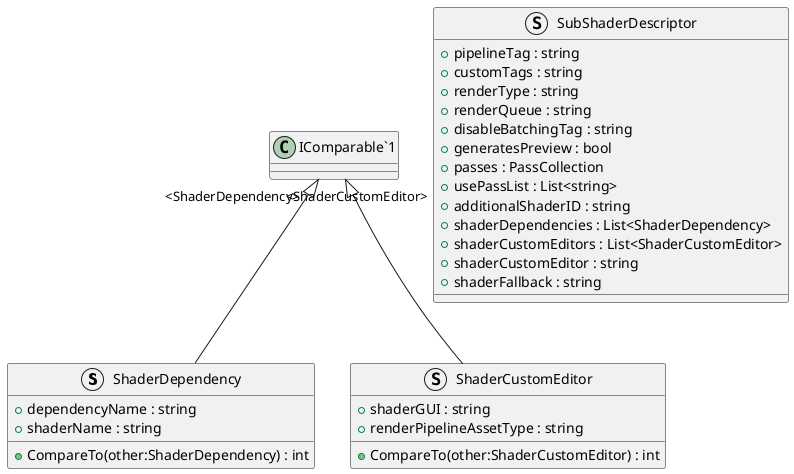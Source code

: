 @startuml
struct ShaderDependency {
    + dependencyName : string
    + shaderName : string
    + CompareTo(other:ShaderDependency) : int
}
struct ShaderCustomEditor {
    + shaderGUI : string
    + renderPipelineAssetType : string
    + CompareTo(other:ShaderCustomEditor) : int
}
struct SubShaderDescriptor {
    + pipelineTag : string
    + customTags : string
    + renderType : string
    + renderQueue : string
    + disableBatchingTag : string
    + generatesPreview : bool
    + passes : PassCollection
    + usePassList : List<string>
    + additionalShaderID : string
    + shaderDependencies : List<ShaderDependency>
    + shaderCustomEditors : List<ShaderCustomEditor>
    + shaderCustomEditor : string
    + shaderFallback : string
}
"IComparable`1" "<ShaderDependency>" <|-- ShaderDependency
"IComparable`1" "<ShaderCustomEditor>" <|-- ShaderCustomEditor
@enduml
